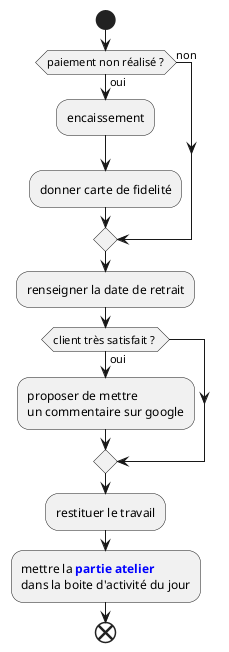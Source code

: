 @startuml retouches_activité_restitution

start

if (paiement non réalisé ?) then (oui)
    :encaissement;
    :donner carte de fidelité;
else (non)
endif
:renseigner la date de retrait;
if (client très satisfait ? ) then (oui)
    :proposer de mettre 
    un commentaire sur google;
endif
:restituer le travail;
:mettre la **<color blue>partie atelier</color>**
dans la boite d'activité du jour; 

end

@enduml